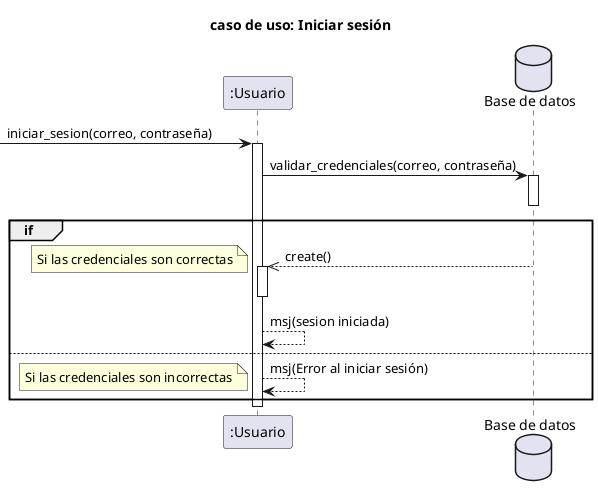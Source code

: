 @startuml
title caso de uso: Iniciar sesión

participant ":Usuario" as u
database "Base de datos" as BD
 -> u: iniciar_sesion(correo, contraseña)
activate u
u->BD: validar_credenciales(correo, contraseña)
activate BD

deactivate BD

group if

BD-->>u:create()
note left: Si las credenciales son correctas
activate u
deactivate u
u --> u: msj(sesion iniciada)

else
u --> u: msj(Error al iniciar sesión)
note left: Si las credenciales son incorrectas
end
deactivate u
@enduml



' ->s:iniciarSesion()
' U -> s: Ingresar al sistema
' s->U: Pantalla de inicio
' s->U: pidale al usuario que ingrese su usuario y contraseña
' U->s: Ingresar usuario y contraseña


' s->BD: validar usuario y contraseña
'  activate s 
' activate BD
' group validar usuario y contraseña
  
'     group usuario y contraseña invalidos
'         group datos incorrectos
'             s->U: mensaje de error
'             s->U: El sistema le indica al usuario ingresar un correo electrónico y una contraseña asociadas a una cuenta.

'         end
'         group credenciales invalidos
'             s->U: mensaje de error
'             s->U: Informa al usuario que sus credenciales no son válidas y le pide intentar el proceso de nuevo.       
'         end
'     end
'       group usuario y contraseña validos
    
'     BD->s: usuario y contraseña validos

'     end

' end

' deactivate BD


'   note left: El usuario puede usar el sistema
  
' deactivate s
' note right of U: el usuario termina de usar el sistema

' U->s: solicitar cerrar sesion
' U-->>s: cerrarSesion()
' activate s
' s->s: borrar las credenciales del usuario
' s->U: mensaje de confimacion de cierre de sesion
' s->U: pantalla de inicio
' deactivate s
' note right of U: el usuario cierra la sesion

' deactivate s



@enduml